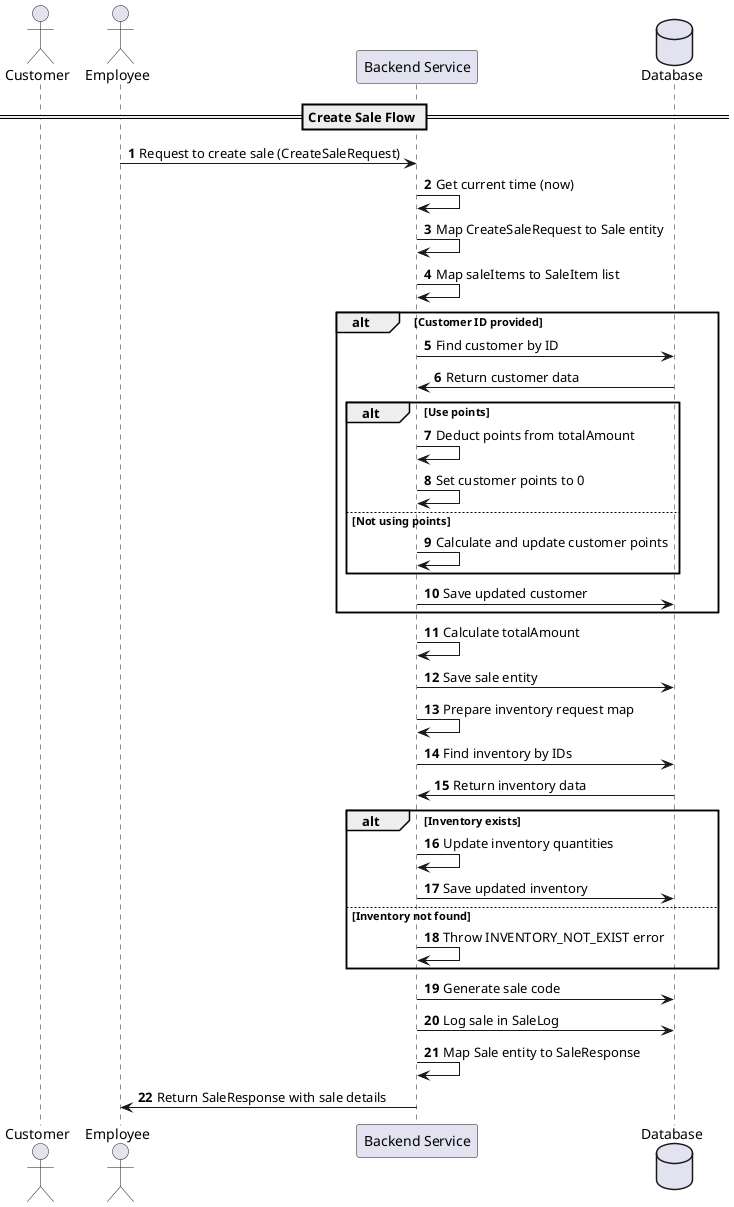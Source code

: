 @startuml
autonumber

actor Customer as "Customer"
actor Employee as "Employee"
participant Backend as "Backend Service"
database DB as "Database"

== Create Sale Flow ==
Employee -> Backend: Request to create sale (CreateSaleRequest)
Backend -> Backend: Get current time (now)
Backend -> Backend: Map CreateSaleRequest to Sale entity
Backend -> Backend: Map saleItems to SaleItem list

alt Customer ID provided
    Backend -> DB: Find customer by ID
    DB -> Backend: Return customer data
    alt Use points
        Backend -> Backend: Deduct points from totalAmount
        Backend -> Backend: Set customer points to 0
    else Not using points
        Backend -> Backend: Calculate and update customer points
    end
    Backend -> DB: Save updated customer
end

Backend -> Backend: Calculate totalAmount
Backend -> DB: Save sale entity

Backend -> Backend: Prepare inventory request map
Backend -> DB: Find inventory by IDs
DB -> Backend: Return inventory data

alt Inventory exists
    Backend -> Backend: Update inventory quantities
    Backend -> DB: Save updated inventory
else Inventory not found
    Backend -> Backend: Throw INVENTORY_NOT_EXIST error
end

Backend -> DB: Generate sale code
Backend -> DB: Log sale in SaleLog

Backend -> Backend: Map Sale entity to SaleResponse
Backend -> Employee: Return SaleResponse with sale details
@enduml
